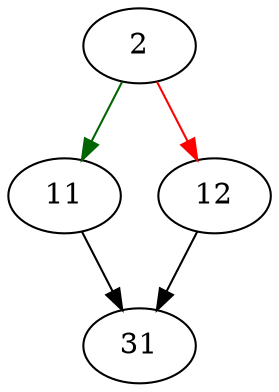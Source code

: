 strict digraph "et_getdigit" {
	// Node definitions.
	2 [entry=true];
	11;
	12;
	31;

	// Edge definitions.
	2 -> 11 [
		color=darkgreen
		cond=true
	];
	2 -> 12 [
		color=red
		cond=false
	];
	11 -> 31;
	12 -> 31;
}